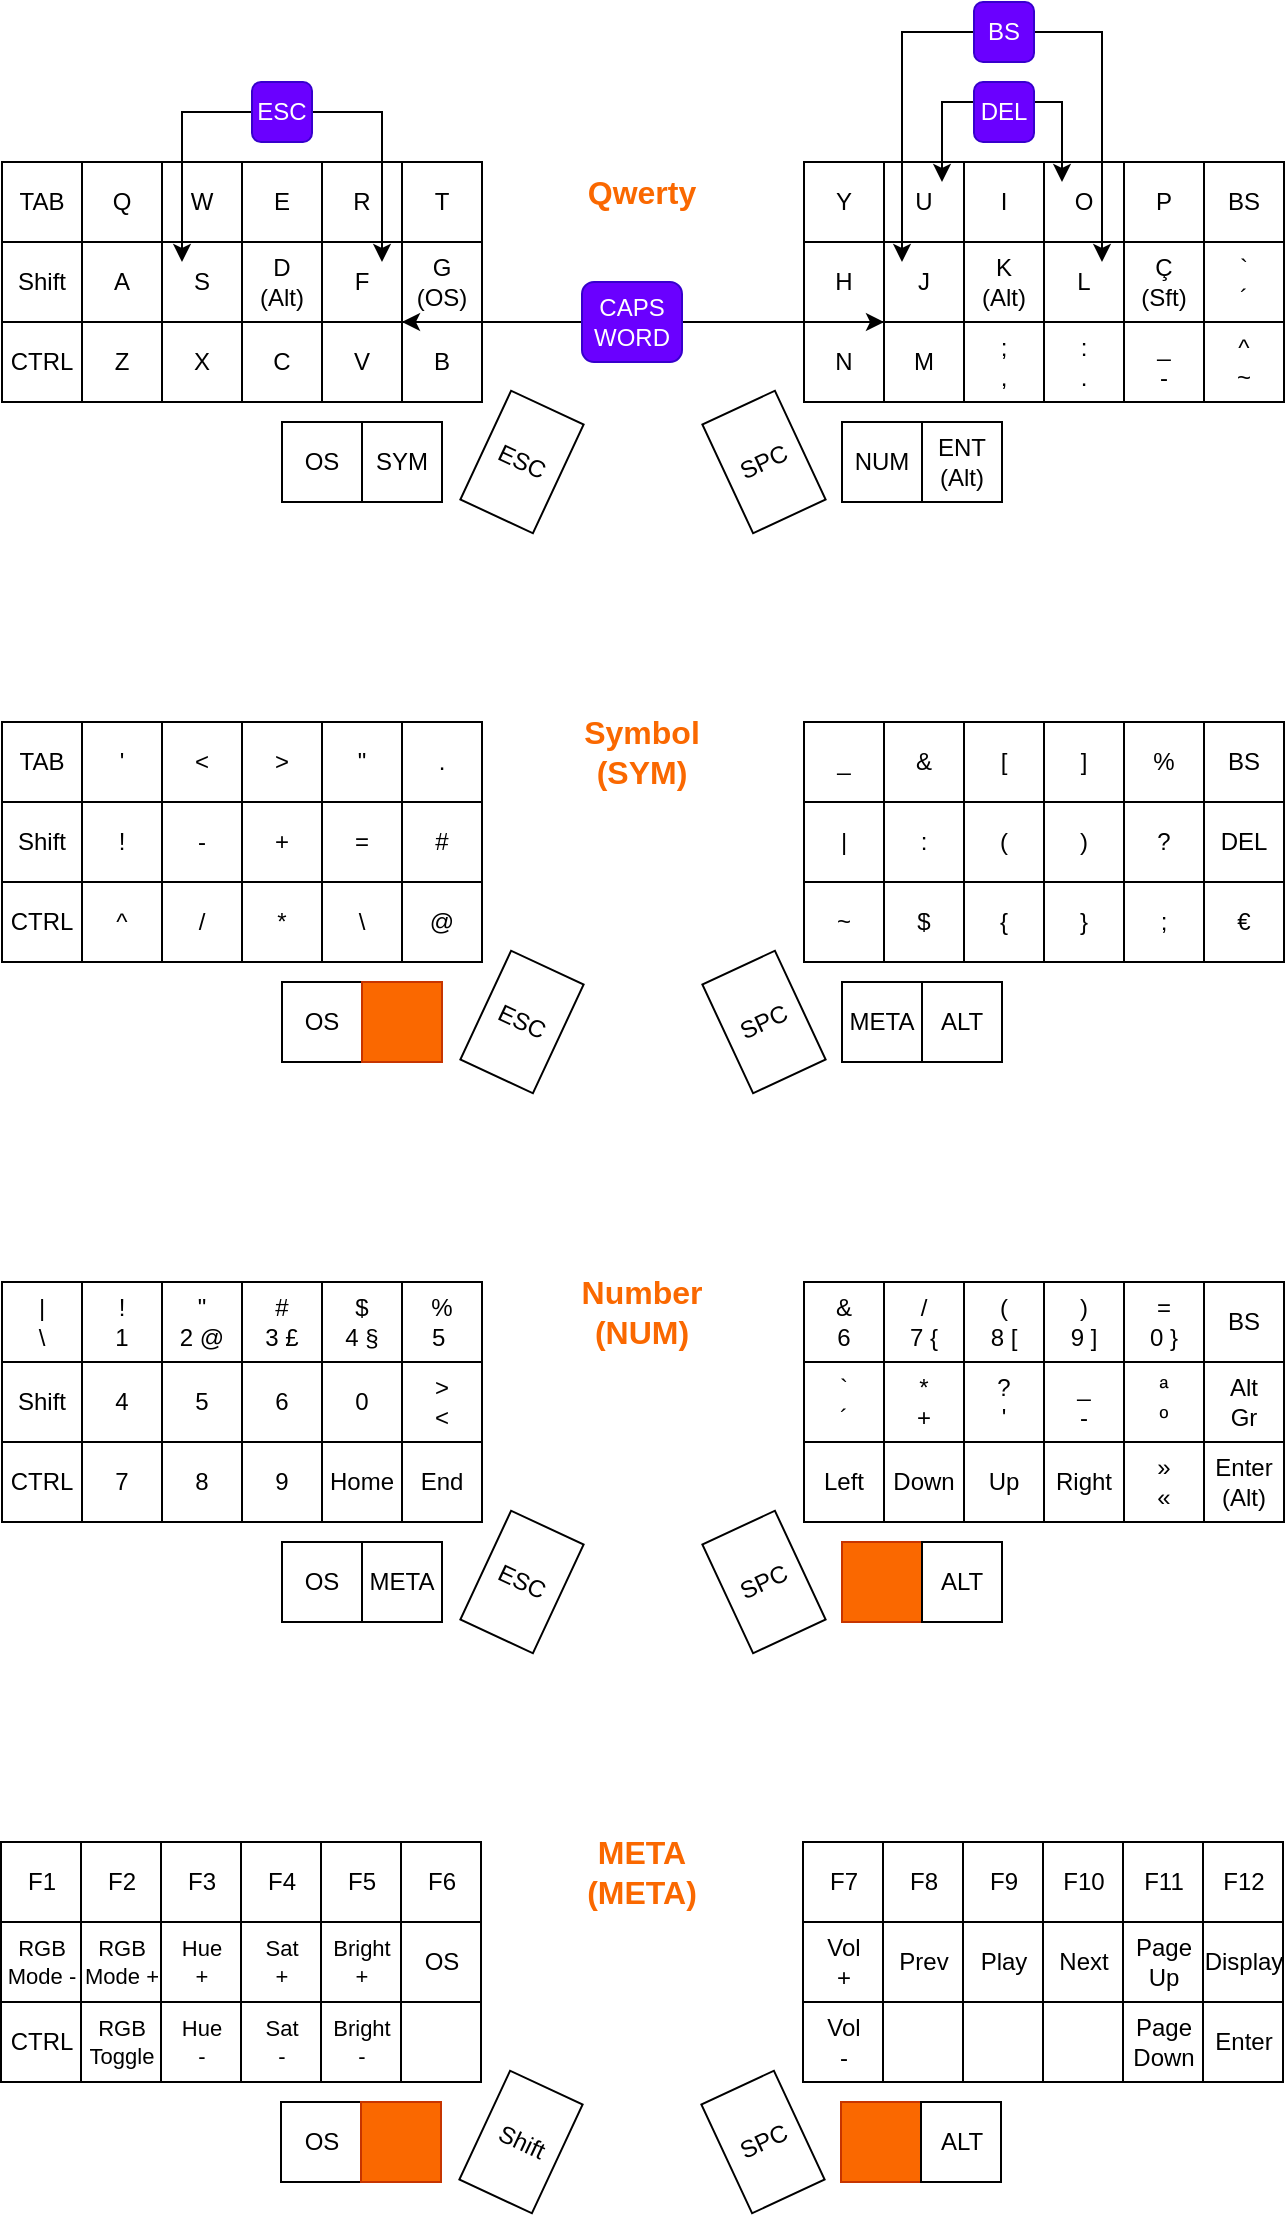 <mxfile version="20.8.10" type="device"><diagram name="Page-1" id="RjyNpweCf3BuNqAkhzB8"><mxGraphModel dx="1401" dy="868" grid="1" gridSize="10" guides="1" tooltips="1" connect="1" arrows="1" fold="1" page="1" pageScale="1" pageWidth="827" pageHeight="1169" math="0" shadow="0"><root><mxCell id="0"/><mxCell id="1" parent="0"/><mxCell id="gcK_eplWtHW8My9eg8PI-1" value="TAB" style="rounded=0;whiteSpace=wrap;html=1;" parent="1" vertex="1"><mxGeometry x="80" y="120" width="40" height="40" as="geometry"/></mxCell><mxCell id="gcK_eplWtHW8My9eg8PI-2" value="Q" style="rounded=0;whiteSpace=wrap;html=1;" parent="1" vertex="1"><mxGeometry x="120" y="120" width="40" height="40" as="geometry"/></mxCell><mxCell id="gcK_eplWtHW8My9eg8PI-3" value="W" style="rounded=0;whiteSpace=wrap;html=1;" parent="1" vertex="1"><mxGeometry x="160" y="120" width="40" height="40" as="geometry"/></mxCell><mxCell id="gcK_eplWtHW8My9eg8PI-4" value="E" style="rounded=0;whiteSpace=wrap;html=1;" parent="1" vertex="1"><mxGeometry x="200" y="120" width="40" height="40" as="geometry"/></mxCell><mxCell id="gcK_eplWtHW8My9eg8PI-5" value="R" style="rounded=0;whiteSpace=wrap;html=1;" parent="1" vertex="1"><mxGeometry x="240" y="120" width="40" height="40" as="geometry"/></mxCell><mxCell id="gcK_eplWtHW8My9eg8PI-6" value="T" style="rounded=0;whiteSpace=wrap;html=1;" parent="1" vertex="1"><mxGeometry x="280" y="120" width="40" height="40" as="geometry"/></mxCell><mxCell id="gcK_eplWtHW8My9eg8PI-7" value="Y" style="rounded=0;whiteSpace=wrap;html=1;" parent="1" vertex="1"><mxGeometry x="481" y="120" width="40" height="40" as="geometry"/></mxCell><mxCell id="gcK_eplWtHW8My9eg8PI-8" value="U" style="rounded=0;whiteSpace=wrap;html=1;" parent="1" vertex="1"><mxGeometry x="521" y="120" width="40" height="40" as="geometry"/></mxCell><mxCell id="gcK_eplWtHW8My9eg8PI-9" value="I" style="rounded=0;whiteSpace=wrap;html=1;" parent="1" vertex="1"><mxGeometry x="561" y="120" width="40" height="40" as="geometry"/></mxCell><mxCell id="gcK_eplWtHW8My9eg8PI-10" value="O" style="rounded=0;whiteSpace=wrap;html=1;" parent="1" vertex="1"><mxGeometry x="601" y="120" width="40" height="40" as="geometry"/></mxCell><mxCell id="gcK_eplWtHW8My9eg8PI-11" value="P" style="rounded=0;whiteSpace=wrap;html=1;" parent="1" vertex="1"><mxGeometry x="641" y="120" width="40" height="40" as="geometry"/></mxCell><mxCell id="gcK_eplWtHW8My9eg8PI-12" value="BS" style="rounded=0;whiteSpace=wrap;html=1;" parent="1" vertex="1"><mxGeometry x="681" y="120" width="40" height="40" as="geometry"/></mxCell><mxCell id="gcK_eplWtHW8My9eg8PI-13" value="H" style="rounded=0;whiteSpace=wrap;html=1;" parent="1" vertex="1"><mxGeometry x="481" y="160" width="40" height="40" as="geometry"/></mxCell><mxCell id="gcK_eplWtHW8My9eg8PI-14" value="J" style="rounded=0;whiteSpace=wrap;html=1;" parent="1" vertex="1"><mxGeometry x="521" y="160" width="40" height="40" as="geometry"/></mxCell><mxCell id="gcK_eplWtHW8My9eg8PI-15" value="K&lt;br&gt;(Alt)" style="rounded=0;whiteSpace=wrap;html=1;" parent="1" vertex="1"><mxGeometry x="561" y="160" width="40" height="40" as="geometry"/></mxCell><mxCell id="gcK_eplWtHW8My9eg8PI-16" value="L" style="rounded=0;whiteSpace=wrap;html=1;" parent="1" vertex="1"><mxGeometry x="601" y="160" width="40" height="40" as="geometry"/></mxCell><mxCell id="gcK_eplWtHW8My9eg8PI-17" value="Ç&lt;br&gt;(Sft)" style="rounded=0;whiteSpace=wrap;html=1;" parent="1" vertex="1"><mxGeometry x="641" y="160" width="40" height="40" as="geometry"/></mxCell><mxCell id="gcK_eplWtHW8My9eg8PI-18" value="`&lt;br&gt;´" style="rounded=0;whiteSpace=wrap;html=1;" parent="1" vertex="1"><mxGeometry x="681" y="160" width="40" height="40" as="geometry"/></mxCell><mxCell id="gcK_eplWtHW8My9eg8PI-19" value="N" style="rounded=0;whiteSpace=wrap;html=1;" parent="1" vertex="1"><mxGeometry x="481" y="200" width="40" height="40" as="geometry"/></mxCell><mxCell id="gcK_eplWtHW8My9eg8PI-20" value="M" style="rounded=0;whiteSpace=wrap;html=1;" parent="1" vertex="1"><mxGeometry x="521" y="200" width="40" height="40" as="geometry"/></mxCell><mxCell id="gcK_eplWtHW8My9eg8PI-21" value=";&lt;br&gt;," style="rounded=0;whiteSpace=wrap;html=1;" parent="1" vertex="1"><mxGeometry x="561" y="200" width="40" height="40" as="geometry"/></mxCell><mxCell id="gcK_eplWtHW8My9eg8PI-22" value=":&lt;br&gt;." style="rounded=0;whiteSpace=wrap;html=1;" parent="1" vertex="1"><mxGeometry x="601" y="200" width="40" height="40" as="geometry"/></mxCell><mxCell id="gcK_eplWtHW8My9eg8PI-23" value="_&lt;br&gt;-" style="rounded=0;whiteSpace=wrap;html=1;" parent="1" vertex="1"><mxGeometry x="641" y="200" width="40" height="40" as="geometry"/></mxCell><mxCell id="gcK_eplWtHW8My9eg8PI-24" value="^&lt;br&gt;~" style="rounded=0;whiteSpace=wrap;html=1;" parent="1" vertex="1"><mxGeometry x="681" y="200" width="40" height="40" as="geometry"/></mxCell><mxCell id="gcK_eplWtHW8My9eg8PI-25" value="Shift" style="rounded=0;whiteSpace=wrap;html=1;" parent="1" vertex="1"><mxGeometry x="80" y="160" width="40" height="40" as="geometry"/></mxCell><mxCell id="gcK_eplWtHW8My9eg8PI-26" value="A" style="rounded=0;whiteSpace=wrap;html=1;" parent="1" vertex="1"><mxGeometry x="120" y="160" width="40" height="40" as="geometry"/></mxCell><mxCell id="gcK_eplWtHW8My9eg8PI-27" value="S" style="rounded=0;whiteSpace=wrap;html=1;" parent="1" vertex="1"><mxGeometry x="160" y="160" width="40" height="40" as="geometry"/></mxCell><mxCell id="gcK_eplWtHW8My9eg8PI-28" value="D&lt;br&gt;(Alt)" style="rounded=0;whiteSpace=wrap;html=1;" parent="1" vertex="1"><mxGeometry x="200" y="160" width="40" height="40" as="geometry"/></mxCell><mxCell id="gcK_eplWtHW8My9eg8PI-29" value="F" style="rounded=0;whiteSpace=wrap;html=1;" parent="1" vertex="1"><mxGeometry x="240" y="160" width="40" height="40" as="geometry"/></mxCell><mxCell id="gcK_eplWtHW8My9eg8PI-30" value="G&lt;br&gt;(OS)" style="rounded=0;whiteSpace=wrap;html=1;" parent="1" vertex="1"><mxGeometry x="280" y="160" width="40" height="40" as="geometry"/></mxCell><mxCell id="gcK_eplWtHW8My9eg8PI-31" value="CTRL" style="rounded=0;whiteSpace=wrap;html=1;" parent="1" vertex="1"><mxGeometry x="80" y="200" width="40" height="40" as="geometry"/></mxCell><mxCell id="gcK_eplWtHW8My9eg8PI-32" value="Z" style="rounded=0;whiteSpace=wrap;html=1;" parent="1" vertex="1"><mxGeometry x="120" y="200" width="40" height="40" as="geometry"/></mxCell><mxCell id="gcK_eplWtHW8My9eg8PI-33" value="X" style="rounded=0;whiteSpace=wrap;html=1;" parent="1" vertex="1"><mxGeometry x="160" y="200" width="40" height="40" as="geometry"/></mxCell><mxCell id="gcK_eplWtHW8My9eg8PI-34" value="C" style="rounded=0;whiteSpace=wrap;html=1;" parent="1" vertex="1"><mxGeometry x="200" y="200" width="40" height="40" as="geometry"/></mxCell><mxCell id="gcK_eplWtHW8My9eg8PI-35" value="V" style="rounded=0;whiteSpace=wrap;html=1;" parent="1" vertex="1"><mxGeometry x="240" y="200" width="40" height="40" as="geometry"/></mxCell><mxCell id="gcK_eplWtHW8My9eg8PI-36" value="B" style="rounded=0;whiteSpace=wrap;html=1;" parent="1" vertex="1"><mxGeometry x="280" y="200" width="40" height="40" as="geometry"/></mxCell><mxCell id="gcK_eplWtHW8My9eg8PI-37" value="OS" style="rounded=0;whiteSpace=wrap;html=1;" parent="1" vertex="1"><mxGeometry x="220" y="250" width="40" height="40" as="geometry"/></mxCell><mxCell id="gcK_eplWtHW8My9eg8PI-38" value="SYM" style="rounded=0;whiteSpace=wrap;html=1;" parent="1" vertex="1"><mxGeometry x="260" y="250" width="40" height="40" as="geometry"/></mxCell><mxCell id="gcK_eplWtHW8My9eg8PI-39" value="SPC" style="rounded=0;whiteSpace=wrap;html=1;rotation=335;" parent="1" vertex="1"><mxGeometry x="441" y="240" width="40" height="60" as="geometry"/></mxCell><mxCell id="gcK_eplWtHW8My9eg8PI-40" value="ESC" style="rounded=0;whiteSpace=wrap;html=1;rotation=25;" parent="1" vertex="1"><mxGeometry x="320" y="240" width="40" height="60" as="geometry"/></mxCell><mxCell id="gcK_eplWtHW8My9eg8PI-41" value="NUM" style="rounded=0;whiteSpace=wrap;html=1;" parent="1" vertex="1"><mxGeometry x="500" y="250" width="40" height="40" as="geometry"/></mxCell><mxCell id="gcK_eplWtHW8My9eg8PI-42" value="ENT&lt;br&gt;(Alt)" style="rounded=0;whiteSpace=wrap;html=1;" parent="1" vertex="1"><mxGeometry x="540" y="250" width="40" height="40" as="geometry"/></mxCell><mxCell id="gcK_eplWtHW8My9eg8PI-49" style="edgeStyle=orthogonalEdgeStyle;rounded=0;orthogonalLoop=1;jettySize=auto;html=1;exitX=1;exitY=0.5;exitDx=0;exitDy=0;entryX=0.75;entryY=0.25;entryDx=0;entryDy=0;entryPerimeter=0;" parent="1" source="gcK_eplWtHW8My9eg8PI-43" target="gcK_eplWtHW8My9eg8PI-29" edge="1"><mxGeometry relative="1" as="geometry"/></mxCell><mxCell id="gcK_eplWtHW8My9eg8PI-50" style="edgeStyle=orthogonalEdgeStyle;rounded=0;orthogonalLoop=1;jettySize=auto;html=1;exitX=0;exitY=0.5;exitDx=0;exitDy=0;entryX=0.25;entryY=0.25;entryDx=0;entryDy=0;entryPerimeter=0;" parent="1" source="gcK_eplWtHW8My9eg8PI-43" target="gcK_eplWtHW8My9eg8PI-27" edge="1"><mxGeometry relative="1" as="geometry"/></mxCell><mxCell id="gcK_eplWtHW8My9eg8PI-43" value="ESC" style="rounded=1;whiteSpace=wrap;html=1;fillColor=#6a00ff;fontColor=#ffffff;strokeColor=#3700CC;" parent="1" vertex="1"><mxGeometry x="205" y="80" width="30" height="30" as="geometry"/></mxCell><mxCell id="gcK_eplWtHW8My9eg8PI-47" style="edgeStyle=orthogonalEdgeStyle;rounded=0;orthogonalLoop=1;jettySize=auto;html=1;exitX=0;exitY=0.5;exitDx=0;exitDy=0;entryX=0.225;entryY=0.25;entryDx=0;entryDy=0;entryPerimeter=0;" parent="1" source="gcK_eplWtHW8My9eg8PI-46" target="gcK_eplWtHW8My9eg8PI-14" edge="1"><mxGeometry relative="1" as="geometry"/></mxCell><mxCell id="gcK_eplWtHW8My9eg8PI-48" style="edgeStyle=orthogonalEdgeStyle;rounded=0;orthogonalLoop=1;jettySize=auto;html=1;exitX=1;exitY=0.5;exitDx=0;exitDy=0;entryX=0.725;entryY=0.25;entryDx=0;entryDy=0;entryPerimeter=0;" parent="1" source="gcK_eplWtHW8My9eg8PI-46" target="gcK_eplWtHW8My9eg8PI-16" edge="1"><mxGeometry relative="1" as="geometry"/></mxCell><mxCell id="gcK_eplWtHW8My9eg8PI-46" value="BS" style="rounded=1;whiteSpace=wrap;html=1;fillColor=#6a00ff;fontColor=#ffffff;strokeColor=#3700CC;" parent="1" vertex="1"><mxGeometry x="566" y="40" width="30" height="30" as="geometry"/></mxCell><mxCell id="gcK_eplWtHW8My9eg8PI-52" style="edgeStyle=orthogonalEdgeStyle;rounded=0;orthogonalLoop=1;jettySize=auto;html=1;exitX=0;exitY=0.5;exitDx=0;exitDy=0;entryX=0.725;entryY=0.25;entryDx=0;entryDy=0;entryPerimeter=0;jumpStyle=arc;" parent="1" source="gcK_eplWtHW8My9eg8PI-51" target="gcK_eplWtHW8My9eg8PI-8" edge="1"><mxGeometry relative="1" as="geometry"><Array as="points"><mxPoint x="566" y="90"/><mxPoint x="550" y="90"/></Array></mxGeometry></mxCell><mxCell id="gcK_eplWtHW8My9eg8PI-53" style="edgeStyle=orthogonalEdgeStyle;rounded=0;jumpStyle=arc;orthogonalLoop=1;jettySize=auto;html=1;exitX=1;exitY=0.5;exitDx=0;exitDy=0;entryX=0.225;entryY=0.25;entryDx=0;entryDy=0;entryPerimeter=0;" parent="1" source="gcK_eplWtHW8My9eg8PI-51" target="gcK_eplWtHW8My9eg8PI-10" edge="1"><mxGeometry relative="1" as="geometry"><Array as="points"><mxPoint x="596" y="90"/><mxPoint x="610" y="90"/></Array></mxGeometry></mxCell><mxCell id="gcK_eplWtHW8My9eg8PI-51" value="DEL" style="rounded=1;whiteSpace=wrap;html=1;fillColor=#6a00ff;fontColor=#ffffff;strokeColor=#3700CC;" parent="1" vertex="1"><mxGeometry x="566" y="80" width="30" height="30" as="geometry"/></mxCell><mxCell id="gcK_eplWtHW8My9eg8PI-56" style="edgeStyle=orthogonalEdgeStyle;rounded=0;jumpStyle=arc;orthogonalLoop=1;jettySize=auto;html=1;exitX=0;exitY=0.5;exitDx=0;exitDy=0;entryX=0;entryY=1;entryDx=0;entryDy=0;" parent="1" source="gcK_eplWtHW8My9eg8PI-55" target="gcK_eplWtHW8My9eg8PI-30" edge="1"><mxGeometry relative="1" as="geometry"><Array as="points"><mxPoint x="310" y="200"/><mxPoint x="310" y="200"/></Array></mxGeometry></mxCell><mxCell id="gcK_eplWtHW8My9eg8PI-57" style="edgeStyle=orthogonalEdgeStyle;rounded=0;jumpStyle=arc;orthogonalLoop=1;jettySize=auto;html=1;exitX=1;exitY=0.5;exitDx=0;exitDy=0;entryX=1;entryY=0;entryDx=0;entryDy=0;" parent="1" source="gcK_eplWtHW8My9eg8PI-55" target="gcK_eplWtHW8My9eg8PI-19" edge="1"><mxGeometry relative="1" as="geometry"><Array as="points"><mxPoint x="490" y="200"/><mxPoint x="490" y="200"/></Array></mxGeometry></mxCell><mxCell id="gcK_eplWtHW8My9eg8PI-55" value="CAPS&lt;br&gt;WORD" style="rounded=1;whiteSpace=wrap;html=1;fillColor=#6a00ff;fontColor=#ffffff;strokeColor=#3700CC;" parent="1" vertex="1"><mxGeometry x="370" y="180" width="50" height="40" as="geometry"/></mxCell><mxCell id="gcK_eplWtHW8My9eg8PI-58" value="&lt;font style=&quot;font-size: 16px;&quot;&gt;&lt;b style=&quot;font-size: 16px;&quot;&gt;Qwerty&lt;/b&gt;&lt;/font&gt;" style="text;html=1;strokeColor=none;fillColor=none;align=center;verticalAlign=middle;whiteSpace=wrap;rounded=0;fontSize=16;fontColor=#fa6800;" parent="1" vertex="1"><mxGeometry x="370" y="120" width="60" height="30" as="geometry"/></mxCell><mxCell id="gcK_eplWtHW8My9eg8PI-59" value="TAB" style="rounded=0;whiteSpace=wrap;html=1;" parent="1" vertex="1"><mxGeometry x="80" y="400" width="40" height="40" as="geometry"/></mxCell><mxCell id="gcK_eplWtHW8My9eg8PI-60" value="'" style="rounded=0;whiteSpace=wrap;html=1;" parent="1" vertex="1"><mxGeometry x="120" y="400" width="40" height="40" as="geometry"/></mxCell><mxCell id="gcK_eplWtHW8My9eg8PI-61" value="&amp;lt;" style="rounded=0;whiteSpace=wrap;html=1;" parent="1" vertex="1"><mxGeometry x="160" y="400" width="40" height="40" as="geometry"/></mxCell><mxCell id="gcK_eplWtHW8My9eg8PI-62" value="&amp;gt;" style="rounded=0;whiteSpace=wrap;html=1;" parent="1" vertex="1"><mxGeometry x="200" y="400" width="40" height="40" as="geometry"/></mxCell><mxCell id="gcK_eplWtHW8My9eg8PI-63" value="&quot;" style="rounded=0;whiteSpace=wrap;html=1;" parent="1" vertex="1"><mxGeometry x="240" y="400" width="40" height="40" as="geometry"/></mxCell><mxCell id="gcK_eplWtHW8My9eg8PI-64" value="." style="rounded=0;whiteSpace=wrap;html=1;" parent="1" vertex="1"><mxGeometry x="280" y="400" width="40" height="40" as="geometry"/></mxCell><mxCell id="gcK_eplWtHW8My9eg8PI-65" value="_" style="rounded=0;whiteSpace=wrap;html=1;" parent="1" vertex="1"><mxGeometry x="481" y="400" width="40" height="40" as="geometry"/></mxCell><mxCell id="gcK_eplWtHW8My9eg8PI-66" value="&amp;amp;" style="rounded=0;whiteSpace=wrap;html=1;" parent="1" vertex="1"><mxGeometry x="521" y="400" width="40" height="40" as="geometry"/></mxCell><mxCell id="gcK_eplWtHW8My9eg8PI-67" value="[" style="rounded=0;whiteSpace=wrap;html=1;" parent="1" vertex="1"><mxGeometry x="561" y="400" width="40" height="40" as="geometry"/></mxCell><mxCell id="gcK_eplWtHW8My9eg8PI-68" value="]" style="rounded=0;whiteSpace=wrap;html=1;" parent="1" vertex="1"><mxGeometry x="601" y="400" width="40" height="40" as="geometry"/></mxCell><mxCell id="gcK_eplWtHW8My9eg8PI-69" value="%" style="rounded=0;whiteSpace=wrap;html=1;" parent="1" vertex="1"><mxGeometry x="641" y="400" width="40" height="40" as="geometry"/></mxCell><mxCell id="gcK_eplWtHW8My9eg8PI-70" value="BS" style="rounded=0;whiteSpace=wrap;html=1;" parent="1" vertex="1"><mxGeometry x="681" y="400" width="40" height="40" as="geometry"/></mxCell><mxCell id="gcK_eplWtHW8My9eg8PI-71" value="|" style="rounded=0;whiteSpace=wrap;html=1;" parent="1" vertex="1"><mxGeometry x="481" y="440" width="40" height="40" as="geometry"/></mxCell><mxCell id="gcK_eplWtHW8My9eg8PI-72" value=":" style="rounded=0;whiteSpace=wrap;html=1;" parent="1" vertex="1"><mxGeometry x="521" y="440" width="40" height="40" as="geometry"/></mxCell><mxCell id="gcK_eplWtHW8My9eg8PI-73" value="(" style="rounded=0;whiteSpace=wrap;html=1;" parent="1" vertex="1"><mxGeometry x="561" y="440" width="40" height="40" as="geometry"/></mxCell><mxCell id="gcK_eplWtHW8My9eg8PI-74" value=")" style="rounded=0;whiteSpace=wrap;html=1;" parent="1" vertex="1"><mxGeometry x="601" y="440" width="40" height="40" as="geometry"/></mxCell><mxCell id="gcK_eplWtHW8My9eg8PI-75" value="?" style="rounded=0;whiteSpace=wrap;html=1;" parent="1" vertex="1"><mxGeometry x="641" y="440" width="40" height="40" as="geometry"/></mxCell><mxCell id="gcK_eplWtHW8My9eg8PI-76" value="DEL" style="rounded=0;whiteSpace=wrap;html=1;" parent="1" vertex="1"><mxGeometry x="681" y="440" width="40" height="40" as="geometry"/></mxCell><mxCell id="gcK_eplWtHW8My9eg8PI-77" value="~" style="rounded=0;whiteSpace=wrap;html=1;" parent="1" vertex="1"><mxGeometry x="481" y="480" width="40" height="40" as="geometry"/></mxCell><mxCell id="gcK_eplWtHW8My9eg8PI-78" value="$" style="rounded=0;whiteSpace=wrap;html=1;" parent="1" vertex="1"><mxGeometry x="521" y="480" width="40" height="40" as="geometry"/></mxCell><mxCell id="gcK_eplWtHW8My9eg8PI-79" value="{" style="rounded=0;whiteSpace=wrap;html=1;" parent="1" vertex="1"><mxGeometry x="561" y="480" width="40" height="40" as="geometry"/></mxCell><mxCell id="gcK_eplWtHW8My9eg8PI-80" value="}" style="rounded=0;whiteSpace=wrap;html=1;" parent="1" vertex="1"><mxGeometry x="601" y="480" width="40" height="40" as="geometry"/></mxCell><mxCell id="gcK_eplWtHW8My9eg8PI-81" value=";" style="rounded=0;whiteSpace=wrap;html=1;" parent="1" vertex="1"><mxGeometry x="641" y="480" width="40" height="40" as="geometry"/></mxCell><mxCell id="gcK_eplWtHW8My9eg8PI-82" value="€" style="rounded=0;whiteSpace=wrap;html=1;" parent="1" vertex="1"><mxGeometry x="681" y="480" width="40" height="40" as="geometry"/></mxCell><mxCell id="gcK_eplWtHW8My9eg8PI-83" value="Shift" style="rounded=0;whiteSpace=wrap;html=1;" parent="1" vertex="1"><mxGeometry x="80" y="440" width="40" height="40" as="geometry"/></mxCell><mxCell id="gcK_eplWtHW8My9eg8PI-84" value="!" style="rounded=0;whiteSpace=wrap;html=1;" parent="1" vertex="1"><mxGeometry x="120" y="440" width="40" height="40" as="geometry"/></mxCell><mxCell id="gcK_eplWtHW8My9eg8PI-85" value="-" style="rounded=0;whiteSpace=wrap;html=1;" parent="1" vertex="1"><mxGeometry x="160" y="440" width="40" height="40" as="geometry"/></mxCell><mxCell id="gcK_eplWtHW8My9eg8PI-86" value="+" style="rounded=0;whiteSpace=wrap;html=1;" parent="1" vertex="1"><mxGeometry x="200" y="440" width="40" height="40" as="geometry"/></mxCell><mxCell id="gcK_eplWtHW8My9eg8PI-87" value="=" style="rounded=0;whiteSpace=wrap;html=1;" parent="1" vertex="1"><mxGeometry x="240" y="440" width="40" height="40" as="geometry"/></mxCell><mxCell id="gcK_eplWtHW8My9eg8PI-88" value="#" style="rounded=0;whiteSpace=wrap;html=1;" parent="1" vertex="1"><mxGeometry x="280" y="440" width="40" height="40" as="geometry"/></mxCell><mxCell id="gcK_eplWtHW8My9eg8PI-89" value="CTRL" style="rounded=0;whiteSpace=wrap;html=1;" parent="1" vertex="1"><mxGeometry x="80" y="480" width="40" height="40" as="geometry"/></mxCell><mxCell id="gcK_eplWtHW8My9eg8PI-90" value="^" style="rounded=0;whiteSpace=wrap;html=1;" parent="1" vertex="1"><mxGeometry x="120" y="480" width="40" height="40" as="geometry"/></mxCell><mxCell id="gcK_eplWtHW8My9eg8PI-91" value="/" style="rounded=0;whiteSpace=wrap;html=1;" parent="1" vertex="1"><mxGeometry x="160" y="480" width="40" height="40" as="geometry"/></mxCell><mxCell id="gcK_eplWtHW8My9eg8PI-92" value="*" style="rounded=0;whiteSpace=wrap;html=1;" parent="1" vertex="1"><mxGeometry x="200" y="480" width="40" height="40" as="geometry"/></mxCell><mxCell id="gcK_eplWtHW8My9eg8PI-93" value="\" style="rounded=0;whiteSpace=wrap;html=1;" parent="1" vertex="1"><mxGeometry x="240" y="480" width="40" height="40" as="geometry"/></mxCell><mxCell id="gcK_eplWtHW8My9eg8PI-94" value="@" style="rounded=0;whiteSpace=wrap;html=1;" parent="1" vertex="1"><mxGeometry x="280" y="480" width="40" height="40" as="geometry"/></mxCell><mxCell id="gcK_eplWtHW8My9eg8PI-95" value="OS" style="rounded=0;whiteSpace=wrap;html=1;" parent="1" vertex="1"><mxGeometry x="220" y="530" width="40" height="40" as="geometry"/></mxCell><mxCell id="gcK_eplWtHW8My9eg8PI-96" value="" style="rounded=0;whiteSpace=wrap;html=1;fillColor=#fa6800;fontColor=#000000;strokeColor=#C73500;" parent="1" vertex="1"><mxGeometry x="260" y="530" width="40" height="40" as="geometry"/></mxCell><mxCell id="gcK_eplWtHW8My9eg8PI-97" value="SPC" style="rounded=0;whiteSpace=wrap;html=1;rotation=335;" parent="1" vertex="1"><mxGeometry x="441" y="520" width="40" height="60" as="geometry"/></mxCell><mxCell id="gcK_eplWtHW8My9eg8PI-98" value="ESC" style="rounded=0;whiteSpace=wrap;html=1;rotation=25;" parent="1" vertex="1"><mxGeometry x="320" y="520" width="40" height="60" as="geometry"/></mxCell><mxCell id="gcK_eplWtHW8My9eg8PI-99" value="META" style="rounded=0;whiteSpace=wrap;html=1;" parent="1" vertex="1"><mxGeometry x="500" y="530" width="40" height="40" as="geometry"/></mxCell><mxCell id="gcK_eplWtHW8My9eg8PI-100" value="ALT" style="rounded=0;whiteSpace=wrap;html=1;" parent="1" vertex="1"><mxGeometry x="540" y="530" width="40" height="40" as="geometry"/></mxCell><mxCell id="gcK_eplWtHW8My9eg8PI-113" value="&lt;font style=&quot;font-size: 16px;&quot;&gt;&lt;b style=&quot;font-size: 16px;&quot;&gt;Symbol&lt;br&gt;(SYM)&lt;br&gt;&lt;/b&gt;&lt;/font&gt;" style="text;html=1;strokeColor=none;fillColor=none;align=center;verticalAlign=middle;whiteSpace=wrap;rounded=0;fontSize=16;fontColor=#FA6800;" parent="1" vertex="1"><mxGeometry x="370" y="400" width="60" height="30" as="geometry"/></mxCell><mxCell id="gcK_eplWtHW8My9eg8PI-114" value="|&lt;br&gt;\" style="rounded=0;whiteSpace=wrap;html=1;" parent="1" vertex="1"><mxGeometry x="80" y="680" width="40" height="40" as="geometry"/></mxCell><mxCell id="gcK_eplWtHW8My9eg8PI-115" value="!&lt;br&gt;1" style="rounded=0;whiteSpace=wrap;html=1;" parent="1" vertex="1"><mxGeometry x="120" y="680" width="40" height="40" as="geometry"/></mxCell><mxCell id="gcK_eplWtHW8My9eg8PI-116" value="&quot;&lt;br&gt;2 @" style="rounded=0;whiteSpace=wrap;html=1;" parent="1" vertex="1"><mxGeometry x="160" y="680" width="40" height="40" as="geometry"/></mxCell><mxCell id="gcK_eplWtHW8My9eg8PI-117" value="#&lt;br&gt;3 £" style="rounded=0;whiteSpace=wrap;html=1;" parent="1" vertex="1"><mxGeometry x="200" y="680" width="40" height="40" as="geometry"/></mxCell><mxCell id="gcK_eplWtHW8My9eg8PI-118" value="$&lt;br&gt;4 §" style="rounded=0;whiteSpace=wrap;html=1;" parent="1" vertex="1"><mxGeometry x="240" y="680" width="40" height="40" as="geometry"/></mxCell><mxCell id="gcK_eplWtHW8My9eg8PI-119" value="%&lt;br&gt;5&amp;nbsp;" style="rounded=0;whiteSpace=wrap;html=1;" parent="1" vertex="1"><mxGeometry x="280" y="680" width="40" height="40" as="geometry"/></mxCell><mxCell id="gcK_eplWtHW8My9eg8PI-120" value="&amp;amp;&lt;br&gt;6" style="rounded=0;whiteSpace=wrap;html=1;" parent="1" vertex="1"><mxGeometry x="481" y="680" width="40" height="40" as="geometry"/></mxCell><mxCell id="gcK_eplWtHW8My9eg8PI-121" value="/&lt;br&gt;7 {" style="rounded=0;whiteSpace=wrap;html=1;" parent="1" vertex="1"><mxGeometry x="521" y="680" width="40" height="40" as="geometry"/></mxCell><mxCell id="gcK_eplWtHW8My9eg8PI-122" value="(&lt;br&gt;8 [" style="rounded=0;whiteSpace=wrap;html=1;" parent="1" vertex="1"><mxGeometry x="561" y="680" width="40" height="40" as="geometry"/></mxCell><mxCell id="gcK_eplWtHW8My9eg8PI-123" value=")&lt;br&gt;9 ]" style="rounded=0;whiteSpace=wrap;html=1;" parent="1" vertex="1"><mxGeometry x="601" y="680" width="40" height="40" as="geometry"/></mxCell><mxCell id="gcK_eplWtHW8My9eg8PI-124" value="=&lt;br&gt;0 }" style="rounded=0;whiteSpace=wrap;html=1;" parent="1" vertex="1"><mxGeometry x="641" y="680" width="40" height="40" as="geometry"/></mxCell><mxCell id="gcK_eplWtHW8My9eg8PI-125" value="BS" style="rounded=0;whiteSpace=wrap;html=1;" parent="1" vertex="1"><mxGeometry x="681" y="680" width="40" height="40" as="geometry"/></mxCell><mxCell id="gcK_eplWtHW8My9eg8PI-126" value="`&lt;br&gt;´" style="rounded=0;whiteSpace=wrap;html=1;" parent="1" vertex="1"><mxGeometry x="481" y="720" width="40" height="40" as="geometry"/></mxCell><mxCell id="gcK_eplWtHW8My9eg8PI-127" value="*&lt;br&gt;+" style="rounded=0;whiteSpace=wrap;html=1;" parent="1" vertex="1"><mxGeometry x="521" y="720" width="40" height="40" as="geometry"/></mxCell><mxCell id="gcK_eplWtHW8My9eg8PI-128" value="?&lt;br&gt;'" style="rounded=0;whiteSpace=wrap;html=1;" parent="1" vertex="1"><mxGeometry x="561" y="720" width="40" height="40" as="geometry"/></mxCell><mxCell id="gcK_eplWtHW8My9eg8PI-129" value="_&lt;br&gt;-" style="rounded=0;whiteSpace=wrap;html=1;" parent="1" vertex="1"><mxGeometry x="601" y="720" width="40" height="40" as="geometry"/></mxCell><mxCell id="gcK_eplWtHW8My9eg8PI-130" value="ª&lt;br&gt;º" style="rounded=0;whiteSpace=wrap;html=1;" parent="1" vertex="1"><mxGeometry x="641" y="720" width="40" height="40" as="geometry"/></mxCell><mxCell id="gcK_eplWtHW8My9eg8PI-131" value="Alt&lt;br&gt;Gr" style="rounded=0;whiteSpace=wrap;html=1;" parent="1" vertex="1"><mxGeometry x="681" y="720" width="40" height="40" as="geometry"/></mxCell><mxCell id="gcK_eplWtHW8My9eg8PI-132" value="Left" style="rounded=0;whiteSpace=wrap;html=1;" parent="1" vertex="1"><mxGeometry x="481" y="760" width="40" height="40" as="geometry"/></mxCell><mxCell id="gcK_eplWtHW8My9eg8PI-133" value="Down" style="rounded=0;whiteSpace=wrap;html=1;" parent="1" vertex="1"><mxGeometry x="521" y="760" width="40" height="40" as="geometry"/></mxCell><mxCell id="gcK_eplWtHW8My9eg8PI-134" value="Up" style="rounded=0;whiteSpace=wrap;html=1;" parent="1" vertex="1"><mxGeometry x="561" y="760" width="40" height="40" as="geometry"/></mxCell><mxCell id="gcK_eplWtHW8My9eg8PI-135" value="Right" style="rounded=0;whiteSpace=wrap;html=1;" parent="1" vertex="1"><mxGeometry x="601" y="760" width="40" height="40" as="geometry"/></mxCell><mxCell id="gcK_eplWtHW8My9eg8PI-136" value="»&lt;br&gt;«" style="rounded=0;whiteSpace=wrap;html=1;" parent="1" vertex="1"><mxGeometry x="641" y="760" width="40" height="40" as="geometry"/></mxCell><mxCell id="gcK_eplWtHW8My9eg8PI-137" value="Enter&lt;br&gt;(Alt)" style="rounded=0;whiteSpace=wrap;html=1;" parent="1" vertex="1"><mxGeometry x="681" y="760" width="40" height="40" as="geometry"/></mxCell><mxCell id="gcK_eplWtHW8My9eg8PI-138" value="Shift" style="rounded=0;whiteSpace=wrap;html=1;" parent="1" vertex="1"><mxGeometry x="80" y="720" width="40" height="40" as="geometry"/></mxCell><mxCell id="gcK_eplWtHW8My9eg8PI-139" value="4" style="rounded=0;whiteSpace=wrap;html=1;" parent="1" vertex="1"><mxGeometry x="120" y="720" width="40" height="40" as="geometry"/></mxCell><mxCell id="gcK_eplWtHW8My9eg8PI-140" value="5" style="rounded=0;whiteSpace=wrap;html=1;" parent="1" vertex="1"><mxGeometry x="160" y="720" width="40" height="40" as="geometry"/></mxCell><mxCell id="gcK_eplWtHW8My9eg8PI-141" value="6" style="rounded=0;whiteSpace=wrap;html=1;" parent="1" vertex="1"><mxGeometry x="200" y="720" width="40" height="40" as="geometry"/></mxCell><mxCell id="gcK_eplWtHW8My9eg8PI-142" value="0" style="rounded=0;whiteSpace=wrap;html=1;" parent="1" vertex="1"><mxGeometry x="240" y="720" width="40" height="40" as="geometry"/></mxCell><mxCell id="gcK_eplWtHW8My9eg8PI-143" value="&amp;gt;&lt;br&gt;&amp;lt;" style="rounded=0;whiteSpace=wrap;html=1;" parent="1" vertex="1"><mxGeometry x="280" y="720" width="40" height="40" as="geometry"/></mxCell><mxCell id="gcK_eplWtHW8My9eg8PI-144" value="CTRL" style="rounded=0;whiteSpace=wrap;html=1;" parent="1" vertex="1"><mxGeometry x="80" y="760" width="40" height="40" as="geometry"/></mxCell><mxCell id="gcK_eplWtHW8My9eg8PI-145" value="7" style="rounded=0;whiteSpace=wrap;html=1;" parent="1" vertex="1"><mxGeometry x="120" y="760" width="40" height="40" as="geometry"/></mxCell><mxCell id="gcK_eplWtHW8My9eg8PI-146" value="8" style="rounded=0;whiteSpace=wrap;html=1;" parent="1" vertex="1"><mxGeometry x="160" y="760" width="40" height="40" as="geometry"/></mxCell><mxCell id="gcK_eplWtHW8My9eg8PI-147" value="9" style="rounded=0;whiteSpace=wrap;html=1;" parent="1" vertex="1"><mxGeometry x="200" y="760" width="40" height="40" as="geometry"/></mxCell><mxCell id="gcK_eplWtHW8My9eg8PI-148" value="Home" style="rounded=0;whiteSpace=wrap;html=1;" parent="1" vertex="1"><mxGeometry x="240" y="760" width="40" height="40" as="geometry"/></mxCell><mxCell id="gcK_eplWtHW8My9eg8PI-149" value="End" style="rounded=0;whiteSpace=wrap;html=1;" parent="1" vertex="1"><mxGeometry x="280" y="760" width="40" height="40" as="geometry"/></mxCell><mxCell id="gcK_eplWtHW8My9eg8PI-150" value="OS" style="rounded=0;whiteSpace=wrap;html=1;" parent="1" vertex="1"><mxGeometry x="220" y="810" width="40" height="40" as="geometry"/></mxCell><mxCell id="gcK_eplWtHW8My9eg8PI-151" value="" style="rounded=0;whiteSpace=wrap;html=1;fillColor=none;fontColor=#000000;strokeColor=none;" parent="1" vertex="1"><mxGeometry x="260" y="810" width="40" height="40" as="geometry"/></mxCell><mxCell id="gcK_eplWtHW8My9eg8PI-152" value="SPC" style="rounded=0;whiteSpace=wrap;html=1;rotation=335;" parent="1" vertex="1"><mxGeometry x="441" y="800" width="40" height="60" as="geometry"/></mxCell><mxCell id="gcK_eplWtHW8My9eg8PI-153" value="ESC" style="rounded=0;whiteSpace=wrap;html=1;rotation=25;" parent="1" vertex="1"><mxGeometry x="320" y="800" width="40" height="60" as="geometry"/></mxCell><mxCell id="gcK_eplWtHW8My9eg8PI-154" value="" style="rounded=0;whiteSpace=wrap;html=1;fillColor=#fa6800;fontColor=#000000;strokeColor=#C73500;" parent="1" vertex="1"><mxGeometry x="500" y="810" width="40" height="40" as="geometry"/></mxCell><mxCell id="gcK_eplWtHW8My9eg8PI-155" value="ALT" style="rounded=0;whiteSpace=wrap;html=1;" parent="1" vertex="1"><mxGeometry x="540" y="810" width="40" height="40" as="geometry"/></mxCell><mxCell id="gcK_eplWtHW8My9eg8PI-156" value="&lt;font style=&quot;font-size: 16px;&quot;&gt;&lt;b style=&quot;font-size: 16px;&quot;&gt;Number&lt;br&gt;(NUM)&lt;br&gt;&lt;/b&gt;&lt;/font&gt;" style="text;html=1;strokeColor=none;fillColor=none;align=center;verticalAlign=middle;whiteSpace=wrap;rounded=0;fontSize=16;fontColor=#fa6800;" parent="1" vertex="1"><mxGeometry x="370" y="680" width="60" height="30" as="geometry"/></mxCell><mxCell id="gcK_eplWtHW8My9eg8PI-157" value="META" style="rounded=0;whiteSpace=wrap;html=1;" parent="1" vertex="1"><mxGeometry x="260" y="810" width="40" height="40" as="geometry"/></mxCell><mxCell id="gcK_eplWtHW8My9eg8PI-158" value="F1" style="rounded=0;whiteSpace=wrap;html=1;" parent="1" vertex="1"><mxGeometry x="79.5" y="960" width="40" height="40" as="geometry"/></mxCell><mxCell id="gcK_eplWtHW8My9eg8PI-159" value="F2" style="rounded=0;whiteSpace=wrap;html=1;" parent="1" vertex="1"><mxGeometry x="119.5" y="960" width="40" height="40" as="geometry"/></mxCell><mxCell id="gcK_eplWtHW8My9eg8PI-160" value="F3" style="rounded=0;whiteSpace=wrap;html=1;" parent="1" vertex="1"><mxGeometry x="159.5" y="960" width="40" height="40" as="geometry"/></mxCell><mxCell id="gcK_eplWtHW8My9eg8PI-161" value="F4" style="rounded=0;whiteSpace=wrap;html=1;" parent="1" vertex="1"><mxGeometry x="199.5" y="960" width="40" height="40" as="geometry"/></mxCell><mxCell id="gcK_eplWtHW8My9eg8PI-162" value="F5" style="rounded=0;whiteSpace=wrap;html=1;" parent="1" vertex="1"><mxGeometry x="239.5" y="960" width="40" height="40" as="geometry"/></mxCell><mxCell id="gcK_eplWtHW8My9eg8PI-163" value="F6" style="rounded=0;whiteSpace=wrap;html=1;" parent="1" vertex="1"><mxGeometry x="279.5" y="960" width="40" height="40" as="geometry"/></mxCell><mxCell id="gcK_eplWtHW8My9eg8PI-164" value="F7" style="rounded=0;whiteSpace=wrap;html=1;" parent="1" vertex="1"><mxGeometry x="480.5" y="960" width="40" height="40" as="geometry"/></mxCell><mxCell id="gcK_eplWtHW8My9eg8PI-165" value="F8" style="rounded=0;whiteSpace=wrap;html=1;" parent="1" vertex="1"><mxGeometry x="520.5" y="960" width="40" height="40" as="geometry"/></mxCell><mxCell id="gcK_eplWtHW8My9eg8PI-166" value="F9" style="rounded=0;whiteSpace=wrap;html=1;" parent="1" vertex="1"><mxGeometry x="560.5" y="960" width="40" height="40" as="geometry"/></mxCell><mxCell id="gcK_eplWtHW8My9eg8PI-167" value="F10" style="rounded=0;whiteSpace=wrap;html=1;" parent="1" vertex="1"><mxGeometry x="600.5" y="960" width="40" height="40" as="geometry"/></mxCell><mxCell id="gcK_eplWtHW8My9eg8PI-168" value="F11" style="rounded=0;whiteSpace=wrap;html=1;" parent="1" vertex="1"><mxGeometry x="640.5" y="960" width="40" height="40" as="geometry"/></mxCell><mxCell id="gcK_eplWtHW8My9eg8PI-169" value="F12" style="rounded=0;whiteSpace=wrap;html=1;" parent="1" vertex="1"><mxGeometry x="680.5" y="960" width="40" height="40" as="geometry"/></mxCell><mxCell id="gcK_eplWtHW8My9eg8PI-170" value="Vol&lt;br&gt;+" style="rounded=0;whiteSpace=wrap;html=1;" parent="1" vertex="1"><mxGeometry x="480.5" y="1000" width="40" height="40" as="geometry"/></mxCell><mxCell id="gcK_eplWtHW8My9eg8PI-171" value="Prev" style="rounded=0;whiteSpace=wrap;html=1;" parent="1" vertex="1"><mxGeometry x="520.5" y="1000" width="40" height="40" as="geometry"/></mxCell><mxCell id="gcK_eplWtHW8My9eg8PI-172" value="Play" style="rounded=0;whiteSpace=wrap;html=1;" parent="1" vertex="1"><mxGeometry x="560.5" y="1000" width="40" height="40" as="geometry"/></mxCell><mxCell id="gcK_eplWtHW8My9eg8PI-173" value="Next" style="rounded=0;whiteSpace=wrap;html=1;" parent="1" vertex="1"><mxGeometry x="600.5" y="1000" width="40" height="40" as="geometry"/></mxCell><mxCell id="gcK_eplWtHW8My9eg8PI-174" value="Page&lt;br&gt;Up" style="rounded=0;whiteSpace=wrap;html=1;" parent="1" vertex="1"><mxGeometry x="640.5" y="1000" width="40" height="40" as="geometry"/></mxCell><mxCell id="gcK_eplWtHW8My9eg8PI-175" value="Display" style="rounded=0;whiteSpace=wrap;html=1;" parent="1" vertex="1"><mxGeometry x="680.5" y="1000" width="40" height="40" as="geometry"/></mxCell><mxCell id="gcK_eplWtHW8My9eg8PI-176" value="Vol&lt;br&gt;-" style="rounded=0;whiteSpace=wrap;html=1;" parent="1" vertex="1"><mxGeometry x="480.5" y="1040" width="40" height="40" as="geometry"/></mxCell><mxCell id="gcK_eplWtHW8My9eg8PI-177" value="" style="rounded=0;whiteSpace=wrap;html=1;" parent="1" vertex="1"><mxGeometry x="520.5" y="1040" width="40" height="40" as="geometry"/></mxCell><mxCell id="gcK_eplWtHW8My9eg8PI-178" value="" style="rounded=0;whiteSpace=wrap;html=1;" parent="1" vertex="1"><mxGeometry x="560.5" y="1040" width="40" height="40" as="geometry"/></mxCell><mxCell id="gcK_eplWtHW8My9eg8PI-179" value="" style="rounded=0;whiteSpace=wrap;html=1;" parent="1" vertex="1"><mxGeometry x="600.5" y="1040" width="40" height="40" as="geometry"/></mxCell><mxCell id="gcK_eplWtHW8My9eg8PI-180" value="Page&lt;br&gt;Down" style="rounded=0;whiteSpace=wrap;html=1;" parent="1" vertex="1"><mxGeometry x="640.5" y="1040" width="40" height="40" as="geometry"/></mxCell><mxCell id="gcK_eplWtHW8My9eg8PI-181" value="Enter" style="rounded=0;whiteSpace=wrap;html=1;" parent="1" vertex="1"><mxGeometry x="680.5" y="1040" width="40" height="40" as="geometry"/></mxCell><mxCell id="gcK_eplWtHW8My9eg8PI-182" value="RGB&lt;br style=&quot;font-size: 11px;&quot;&gt;Mode -" style="rounded=0;whiteSpace=wrap;html=1;fontSize=11;" parent="1" vertex="1"><mxGeometry x="79.5" y="1000" width="40" height="40" as="geometry"/></mxCell><mxCell id="gcK_eplWtHW8My9eg8PI-183" value="RGB&lt;br style=&quot;font-size: 11px;&quot;&gt;&lt;span style=&quot;font-size: 11px;&quot;&gt;Mode +&lt;/span&gt;" style="rounded=0;whiteSpace=wrap;html=1;fontSize=11;" parent="1" vertex="1"><mxGeometry x="119.5" y="1000" width="40" height="40" as="geometry"/></mxCell><mxCell id="gcK_eplWtHW8My9eg8PI-184" value="Hue&lt;br style=&quot;font-size: 11px;&quot;&gt;+" style="rounded=0;whiteSpace=wrap;html=1;fontSize=11;" parent="1" vertex="1"><mxGeometry x="159.5" y="1000" width="40" height="40" as="geometry"/></mxCell><mxCell id="gcK_eplWtHW8My9eg8PI-185" value="Sat&lt;br style=&quot;font-size: 11px;&quot;&gt;+" style="rounded=0;whiteSpace=wrap;html=1;fontSize=11;" parent="1" vertex="1"><mxGeometry x="199.5" y="1000" width="40" height="40" as="geometry"/></mxCell><mxCell id="gcK_eplWtHW8My9eg8PI-186" value="Bright&lt;br style=&quot;font-size: 11px;&quot;&gt;+" style="rounded=0;whiteSpace=wrap;html=1;fontSize=11;" parent="1" vertex="1"><mxGeometry x="239.5" y="1000" width="40" height="40" as="geometry"/></mxCell><mxCell id="gcK_eplWtHW8My9eg8PI-187" value="OS" style="rounded=0;whiteSpace=wrap;html=1;" parent="1" vertex="1"><mxGeometry x="279.5" y="1000" width="40" height="40" as="geometry"/></mxCell><mxCell id="gcK_eplWtHW8My9eg8PI-188" value="CTRL" style="rounded=0;whiteSpace=wrap;html=1;" parent="1" vertex="1"><mxGeometry x="79.5" y="1040" width="40" height="40" as="geometry"/></mxCell><mxCell id="gcK_eplWtHW8My9eg8PI-189" value="RGB&lt;br style=&quot;font-size: 11px;&quot;&gt;Toggle" style="rounded=0;whiteSpace=wrap;html=1;fontSize=11;" parent="1" vertex="1"><mxGeometry x="119.5" y="1040" width="40" height="40" as="geometry"/></mxCell><mxCell id="gcK_eplWtHW8My9eg8PI-190" value="Hue&lt;br style=&quot;font-size: 11px;&quot;&gt;-" style="rounded=0;whiteSpace=wrap;html=1;fontSize=11;" parent="1" vertex="1"><mxGeometry x="159.5" y="1040" width="40" height="40" as="geometry"/></mxCell><mxCell id="gcK_eplWtHW8My9eg8PI-191" value="Sat&lt;br style=&quot;font-size: 11px;&quot;&gt;-" style="rounded=0;whiteSpace=wrap;html=1;fontSize=11;" parent="1" vertex="1"><mxGeometry x="199.5" y="1040" width="40" height="40" as="geometry"/></mxCell><mxCell id="gcK_eplWtHW8My9eg8PI-192" value="Bright&lt;br style=&quot;font-size: 11px;&quot;&gt;-" style="rounded=0;whiteSpace=wrap;html=1;fontSize=11;" parent="1" vertex="1"><mxGeometry x="239.5" y="1040" width="40" height="40" as="geometry"/></mxCell><mxCell id="gcK_eplWtHW8My9eg8PI-193" value="" style="rounded=0;whiteSpace=wrap;html=1;" parent="1" vertex="1"><mxGeometry x="279.5" y="1040" width="40" height="40" as="geometry"/></mxCell><mxCell id="gcK_eplWtHW8My9eg8PI-194" value="OS" style="rounded=0;whiteSpace=wrap;html=1;" parent="1" vertex="1"><mxGeometry x="219.5" y="1090" width="40" height="40" as="geometry"/></mxCell><mxCell id="gcK_eplWtHW8My9eg8PI-196" value="SPC" style="rounded=0;whiteSpace=wrap;html=1;rotation=335;" parent="1" vertex="1"><mxGeometry x="440.5" y="1080" width="40" height="60" as="geometry"/></mxCell><mxCell id="gcK_eplWtHW8My9eg8PI-197" value="Shift" style="rounded=0;whiteSpace=wrap;html=1;rotation=25;" parent="1" vertex="1"><mxGeometry x="319.5" y="1080" width="40" height="60" as="geometry"/></mxCell><mxCell id="gcK_eplWtHW8My9eg8PI-198" value="" style="rounded=0;whiteSpace=wrap;html=1;fillColor=#fa6800;fontColor=#000000;strokeColor=#C73500;" parent="1" vertex="1"><mxGeometry x="499.5" y="1090" width="40" height="40" as="geometry"/></mxCell><mxCell id="gcK_eplWtHW8My9eg8PI-199" value="ALT" style="rounded=0;whiteSpace=wrap;html=1;" parent="1" vertex="1"><mxGeometry x="539.5" y="1090" width="40" height="40" as="geometry"/></mxCell><mxCell id="gcK_eplWtHW8My9eg8PI-200" value="&lt;font style=&quot;font-size: 16px;&quot;&gt;&lt;b style=&quot;font-size: 16px;&quot;&gt;META&lt;br&gt;(META)&lt;br&gt;&lt;/b&gt;&lt;/font&gt;" style="text;html=1;strokeColor=none;fillColor=none;align=center;verticalAlign=middle;whiteSpace=wrap;rounded=0;fontSize=16;fontColor=#fa6800;" parent="1" vertex="1"><mxGeometry x="369.5" y="960" width="60" height="30" as="geometry"/></mxCell><mxCell id="gcK_eplWtHW8My9eg8PI-202" value="" style="rounded=0;whiteSpace=wrap;html=1;fillColor=#fa6800;fontColor=#000000;strokeColor=#C73500;" parent="1" vertex="1"><mxGeometry x="259.5" y="1090" width="40" height="40" as="geometry"/></mxCell></root></mxGraphModel></diagram></mxfile>